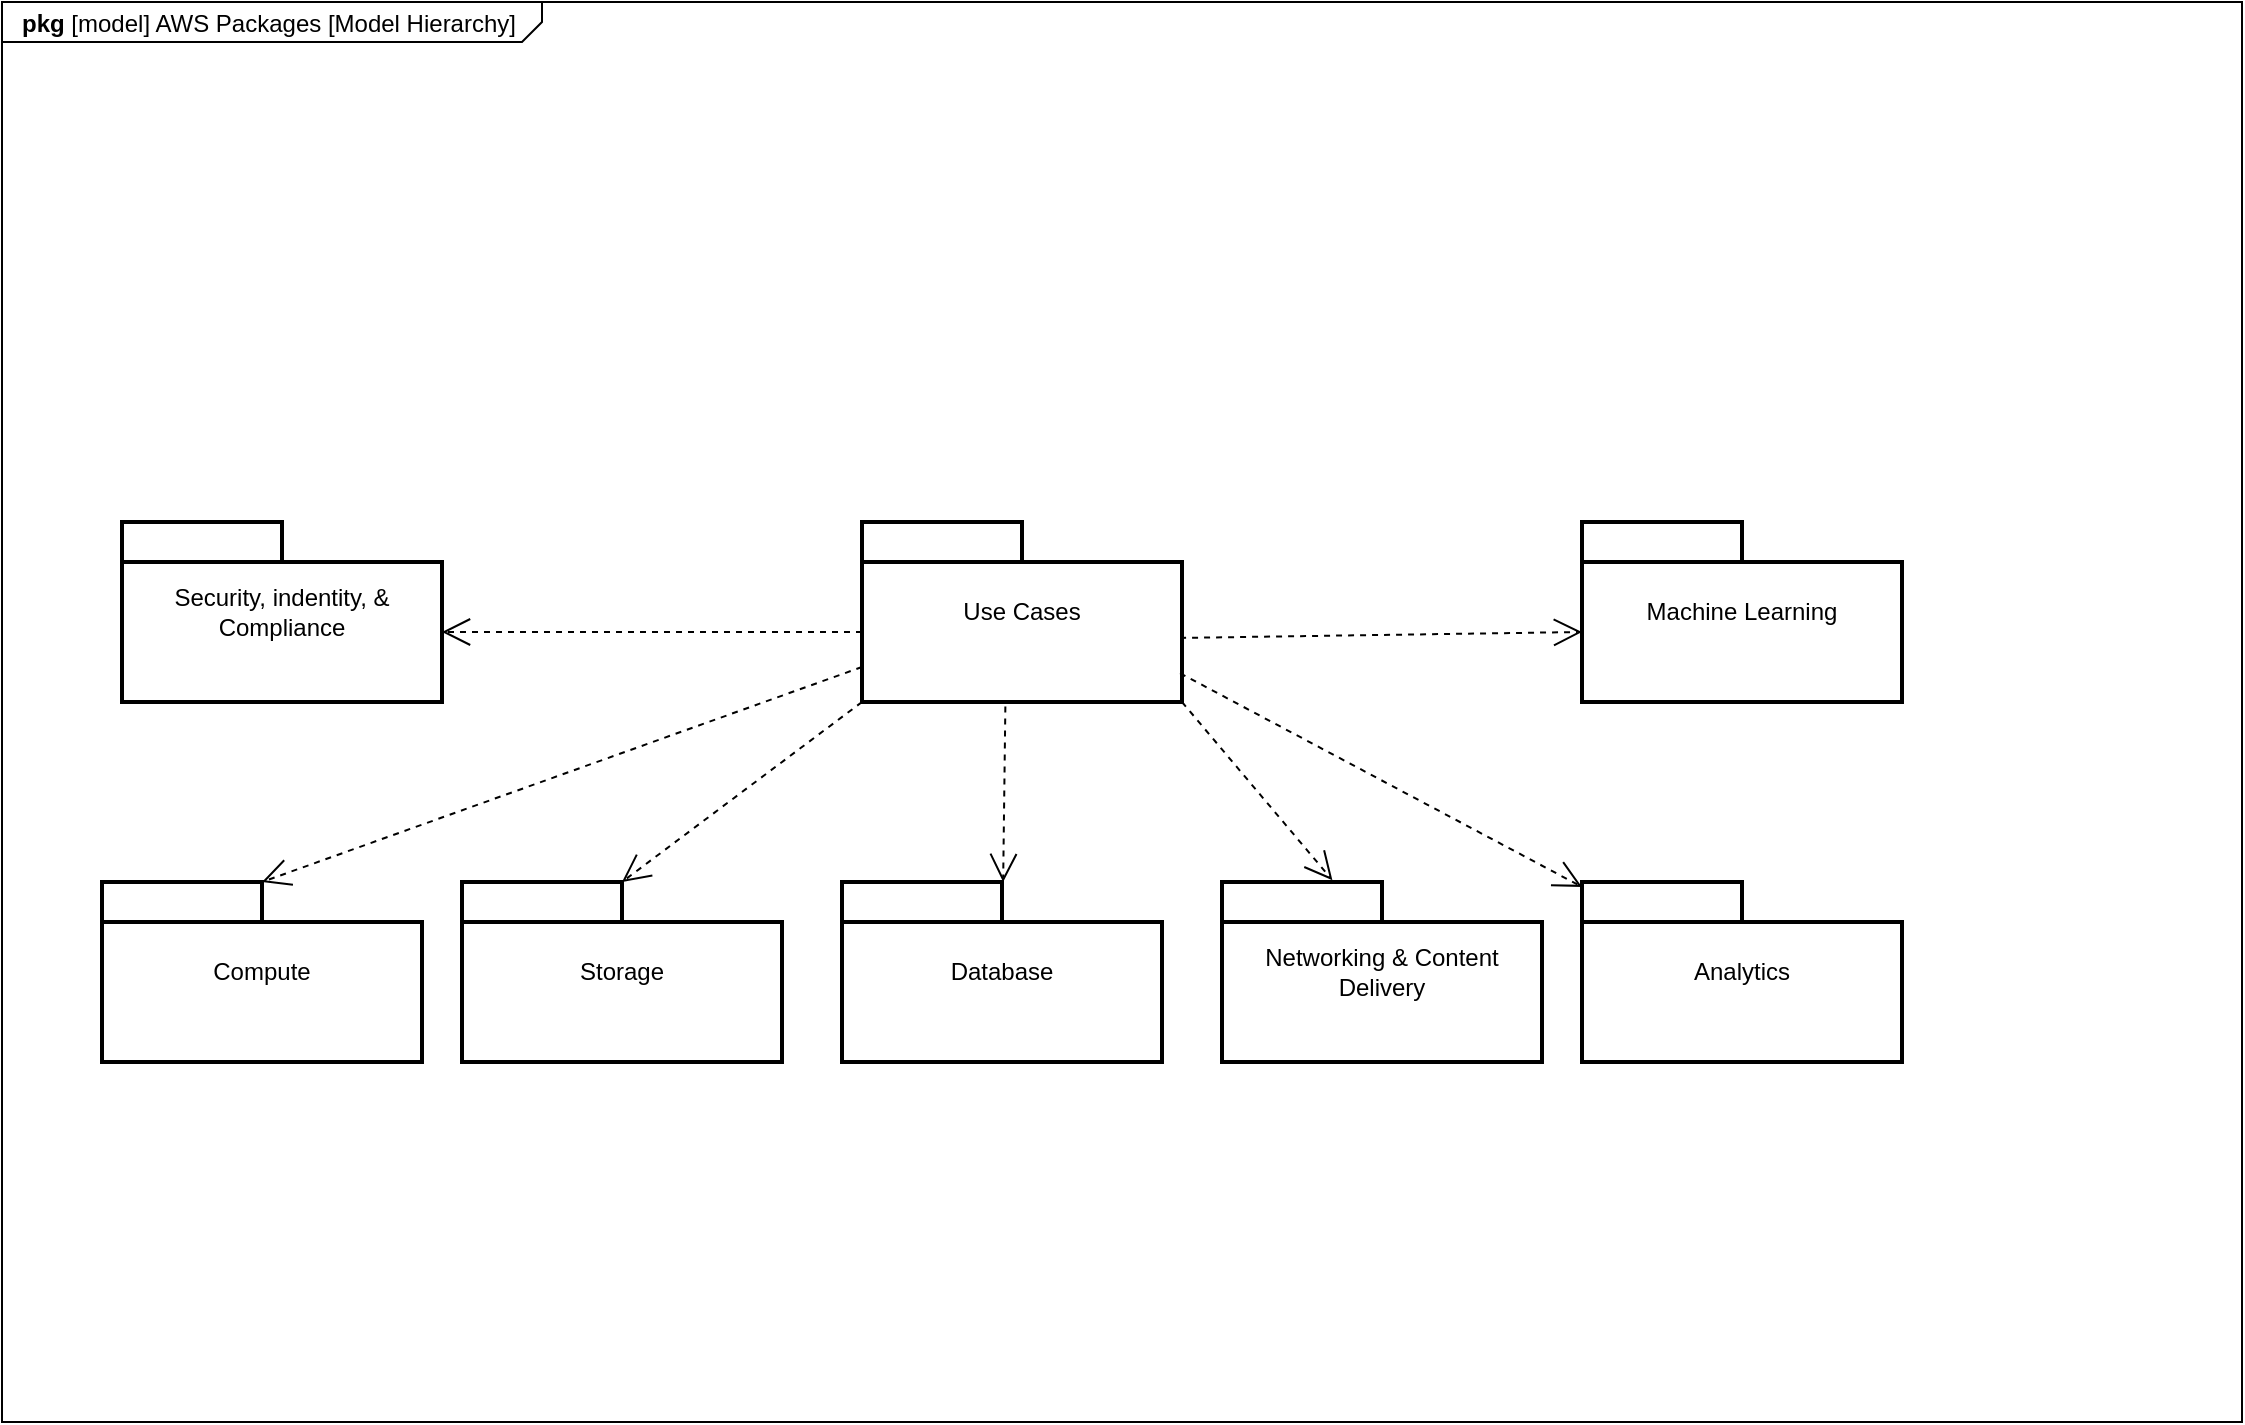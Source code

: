 <mxfile version="20.7.4" type="device"><diagram name="Model Hierarchy" id="929967ad-93f9-6ef4-fab6-5d389245f69c"><mxGraphModel dx="827" dy="1854" grid="1" gridSize="10" guides="1" tooltips="1" connect="1" arrows="1" fold="1" page="1" pageScale="1.5" pageWidth="1169" pageHeight="826" background="none" math="0" shadow="0"><root><mxCell id="0" style=";html=1;"/><mxCell id="1" style=";html=1;" parent="0"/><mxCell id="1672d66443f91eb5-1" value="&lt;p style=&quot;margin: 0px ; margin-top: 4px ; margin-left: 10px ; text-align: left&quot;&gt;&lt;b&gt;pkg&lt;/b&gt; [model] AWS Packages [Model Hierarchy]&lt;/p&gt;" style="html=1;strokeWidth=1;shape=mxgraph.sysml.package;html=1;overflow=fill;whiteSpace=wrap;fillColor=none;gradientColor=none;fontSize=12;align=center;labelX=270;" parent="1" vertex="1"><mxGeometry x="70" y="-20" width="1120" height="710" as="geometry"/></mxCell><mxCell id="cjOZjlPfQ06gb_V0b-Xt-1" value="Compute" style="shape=folder;tabWidth=80;tabHeight=20;tabPosition=left;strokeWidth=2;html=1;whiteSpace=wrap;align=center;" vertex="1" parent="1"><mxGeometry x="120" y="420" width="160" height="90" as="geometry"/></mxCell><mxCell id="cjOZjlPfQ06gb_V0b-Xt-2" value="Storage" style="shape=folder;tabWidth=80;tabHeight=20;tabPosition=left;strokeWidth=2;html=1;whiteSpace=wrap;align=center;" vertex="1" parent="1"><mxGeometry x="300" y="420" width="160" height="90" as="geometry"/></mxCell><mxCell id="cjOZjlPfQ06gb_V0b-Xt-3" value="Database" style="shape=folder;tabWidth=80;tabHeight=20;tabPosition=left;strokeWidth=2;html=1;whiteSpace=wrap;align=center;" vertex="1" parent="1"><mxGeometry x="490" y="420" width="160" height="90" as="geometry"/></mxCell><mxCell id="cjOZjlPfQ06gb_V0b-Xt-4" value="Use Cases" style="shape=folder;tabWidth=80;tabHeight=20;tabPosition=left;strokeWidth=2;html=1;whiteSpace=wrap;align=center;" vertex="1" parent="1"><mxGeometry x="500" y="240" width="160" height="90" as="geometry"/></mxCell><mxCell id="cjOZjlPfQ06gb_V0b-Xt-5" value="Networking &amp;amp; Content Delivery" style="shape=folder;tabWidth=80;tabHeight=20;tabPosition=left;strokeWidth=2;html=1;whiteSpace=wrap;align=center;" vertex="1" parent="1"><mxGeometry x="680" y="420" width="160" height="90" as="geometry"/></mxCell><mxCell id="cjOZjlPfQ06gb_V0b-Xt-6" value="Analytics" style="shape=folder;tabWidth=80;tabHeight=20;tabPosition=left;strokeWidth=2;html=1;whiteSpace=wrap;align=center;" vertex="1" parent="1"><mxGeometry x="860" y="420" width="160" height="90" as="geometry"/></mxCell><mxCell id="cjOZjlPfQ06gb_V0b-Xt-7" value="Machine Learning" style="shape=folder;tabWidth=80;tabHeight=20;tabPosition=left;strokeWidth=2;html=1;whiteSpace=wrap;align=center;" vertex="1" parent="1"><mxGeometry x="860" y="240" width="160" height="90" as="geometry"/></mxCell><mxCell id="cjOZjlPfQ06gb_V0b-Xt-8" value="Security, indentity, &amp;amp; Compliance" style="shape=folder;tabWidth=80;tabHeight=20;tabPosition=left;strokeWidth=2;html=1;whiteSpace=wrap;align=center;" vertex="1" parent="1"><mxGeometry x="130" y="240" width="160" height="90" as="geometry"/></mxCell><mxCell id="cjOZjlPfQ06gb_V0b-Xt-9" value="" style="edgeStyle=none;html=1;endArrow=open;endSize=12;dashed=1;verticalAlign=bottom;rounded=0;exitX=0;exitY=0;exitDx=0;exitDy=55;exitPerimeter=0;entryX=0;entryY=0;entryDx=160;entryDy=55;entryPerimeter=0;" edge="1" parent="1" source="cjOZjlPfQ06gb_V0b-Xt-4" target="cjOZjlPfQ06gb_V0b-Xt-8"><mxGeometry width="160" relative="1" as="geometry"><mxPoint x="350" y="360" as="sourcePoint"/><mxPoint x="510" y="360" as="targetPoint"/></mxGeometry></mxCell><mxCell id="cjOZjlPfQ06gb_V0b-Xt-10" value="" style="edgeStyle=none;html=1;endArrow=open;endSize=12;dashed=1;verticalAlign=bottom;rounded=0;exitX=0;exitY=0;exitDx=0;exitDy=72.5;exitPerimeter=0;entryX=0;entryY=0;entryDx=80;entryDy=0;entryPerimeter=0;" edge="1" parent="1" source="cjOZjlPfQ06gb_V0b-Xt-4" target="cjOZjlPfQ06gb_V0b-Xt-1"><mxGeometry width="160" relative="1" as="geometry"><mxPoint x="510" y="305" as="sourcePoint"/><mxPoint x="300" y="305" as="targetPoint"/></mxGeometry></mxCell><mxCell id="cjOZjlPfQ06gb_V0b-Xt-11" value="" style="edgeStyle=none;html=1;endArrow=open;endSize=12;dashed=1;verticalAlign=bottom;rounded=0;entryX=0;entryY=0;entryDx=80;entryDy=0;entryPerimeter=0;exitX=0;exitY=0;exitDx=0;exitDy=90;exitPerimeter=0;" edge="1" parent="1" source="cjOZjlPfQ06gb_V0b-Xt-4" target="cjOZjlPfQ06gb_V0b-Xt-2"><mxGeometry width="160" relative="1" as="geometry"><mxPoint x="510" y="323" as="sourcePoint"/><mxPoint x="210" y="430" as="targetPoint"/></mxGeometry></mxCell><mxCell id="cjOZjlPfQ06gb_V0b-Xt-12" value="" style="edgeStyle=none;html=1;endArrow=open;endSize=12;dashed=1;verticalAlign=bottom;rounded=0;exitX=0.448;exitY=1.025;exitDx=0;exitDy=0;exitPerimeter=0;" edge="1" parent="1" source="cjOZjlPfQ06gb_V0b-Xt-4" target="cjOZjlPfQ06gb_V0b-Xt-3"><mxGeometry width="160" relative="1" as="geometry"><mxPoint x="510" y="340" as="sourcePoint"/><mxPoint x="390" y="430" as="targetPoint"/></mxGeometry></mxCell><mxCell id="cjOZjlPfQ06gb_V0b-Xt-13" value="" style="edgeStyle=none;html=1;endArrow=open;endSize=12;dashed=1;verticalAlign=bottom;rounded=0;entryX=0.345;entryY=-0.01;entryDx=0;entryDy=0;entryPerimeter=0;exitX=0;exitY=0;exitDx=160;exitDy=90;exitPerimeter=0;" edge="1" parent="1" source="cjOZjlPfQ06gb_V0b-Xt-4" target="cjOZjlPfQ06gb_V0b-Xt-5"><mxGeometry width="160" relative="1" as="geometry"><mxPoint x="520" y="350" as="sourcePoint"/><mxPoint x="400" y="440" as="targetPoint"/></mxGeometry></mxCell><mxCell id="cjOZjlPfQ06gb_V0b-Xt-14" value="" style="edgeStyle=none;html=1;endArrow=open;endSize=12;dashed=1;verticalAlign=bottom;rounded=0;exitX=0.994;exitY=0.84;exitDx=0;exitDy=0;exitPerimeter=0;" edge="1" parent="1" source="cjOZjlPfQ06gb_V0b-Xt-4" target="cjOZjlPfQ06gb_V0b-Xt-6"><mxGeometry width="160" relative="1" as="geometry"><mxPoint x="670.8" y="336.58" as="sourcePoint"/><mxPoint x="745.2" y="429.1" as="targetPoint"/></mxGeometry></mxCell><mxCell id="cjOZjlPfQ06gb_V0b-Xt-15" value="" style="edgeStyle=none;html=1;endArrow=open;endSize=12;dashed=1;verticalAlign=bottom;rounded=0;entryX=0;entryY=0;entryDx=0;entryDy=55;entryPerimeter=0;exitX=0.994;exitY=0.644;exitDx=0;exitDy=0;exitPerimeter=0;" edge="1" parent="1" source="cjOZjlPfQ06gb_V0b-Xt-4" target="cjOZjlPfQ06gb_V0b-Xt-7"><mxGeometry width="160" relative="1" as="geometry"><mxPoint x="670" y="340" as="sourcePoint"/><mxPoint x="745.2" y="429.1" as="targetPoint"/></mxGeometry></mxCell></root></mxGraphModel></diagram></mxfile>